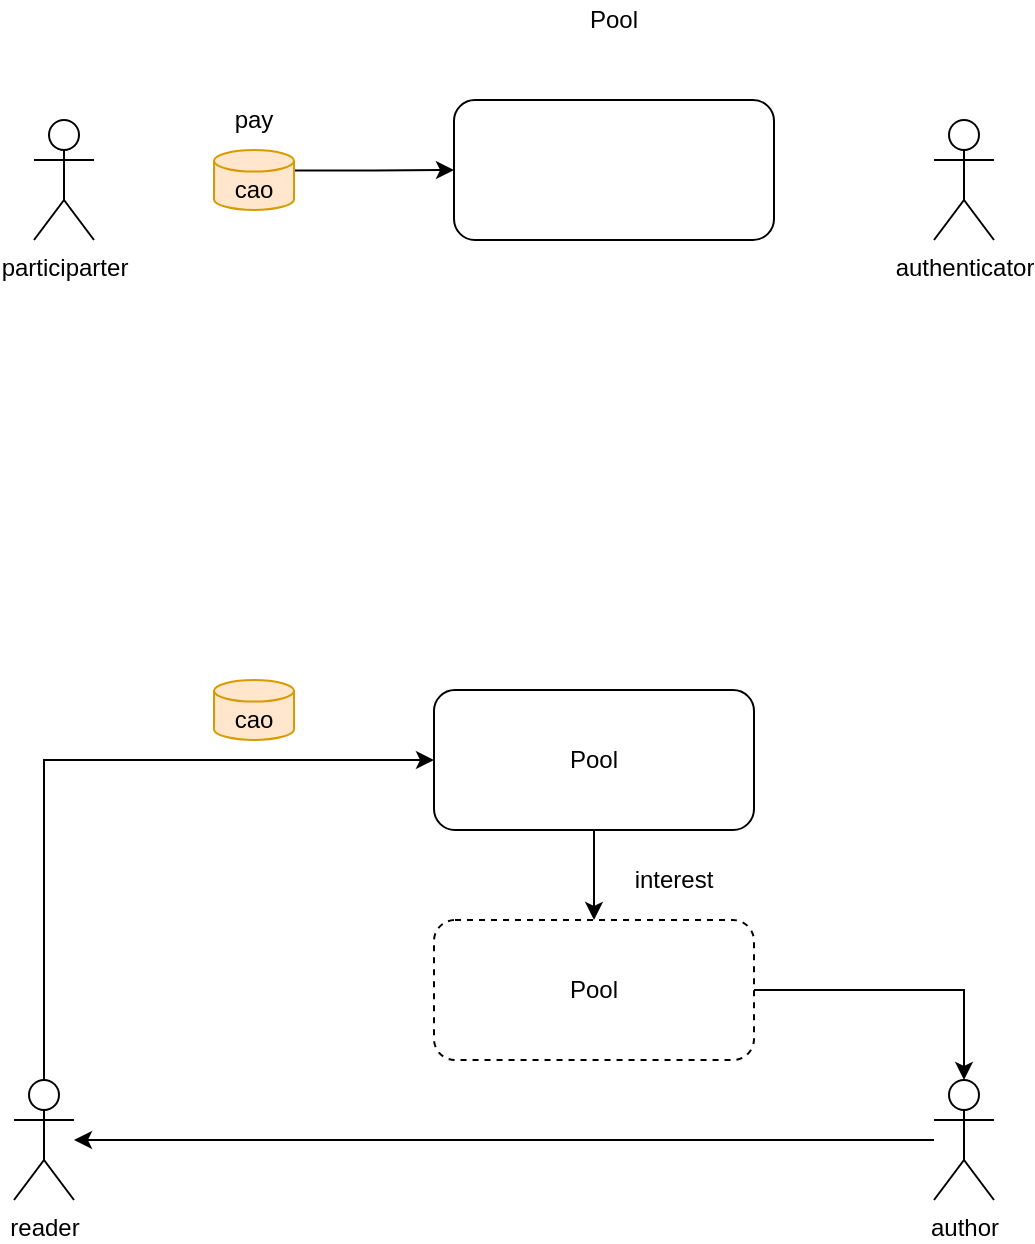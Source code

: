 <mxfile version="14.8.4" type="github" pages="4">
  <diagram id="KaUvi9gJ8rcbDB0Ni-7u" name="thickness">
    <mxGraphModel dx="1550" dy="836" grid="1" gridSize="10" guides="1" tooltips="1" connect="1" arrows="1" fold="1" page="1" pageScale="1" pageWidth="827" pageHeight="1169" math="0" shadow="0">
      <root>
        <mxCell id="0" />
        <mxCell id="1" parent="0" />
        <mxCell id="sdcpT9LteWR0bbx47dF4-1" value="" style="rounded=1;whiteSpace=wrap;html=1;" vertex="1" parent="1">
          <mxGeometry x="400" y="160" width="160" height="70" as="geometry" />
        </mxCell>
        <mxCell id="sdcpT9LteWR0bbx47dF4-2" value="participarter" style="shape=umlActor;verticalLabelPosition=bottom;verticalAlign=top;html=1;outlineConnect=0;" vertex="1" parent="1">
          <mxGeometry x="190" y="170" width="30" height="60" as="geometry" />
        </mxCell>
        <mxCell id="frZTuWJHMiOV5DwWVnjp-6" style="edgeStyle=orthogonalEdgeStyle;rounded=0;orthogonalLoop=1;jettySize=auto;html=1;exitX=1;exitY=0;exitDx=0;exitDy=10.2;exitPerimeter=0;" edge="1" parent="1" source="sdcpT9LteWR0bbx47dF4-8" target="sdcpT9LteWR0bbx47dF4-1">
          <mxGeometry relative="1" as="geometry" />
        </mxCell>
        <mxCell id="sdcpT9LteWR0bbx47dF4-8" value="cao" style="shape=cylinder3;whiteSpace=wrap;html=1;boundedLbl=1;backgroundOutline=1;size=5.4;fillColor=#ffe6cc;strokeColor=#d79b00;" vertex="1" parent="1">
          <mxGeometry x="280" y="185" width="40" height="30" as="geometry" />
        </mxCell>
        <mxCell id="sdcpT9LteWR0bbx47dF4-9" value="Pool" style="text;html=1;strokeColor=none;fillColor=none;align=center;verticalAlign=middle;whiteSpace=wrap;rounded=0;" vertex="1" parent="1">
          <mxGeometry x="400" y="110" width="160" height="20" as="geometry" />
        </mxCell>
        <mxCell id="frZTuWJHMiOV5DwWVnjp-1" value="authenticator" style="shape=umlActor;verticalLabelPosition=bottom;verticalAlign=top;html=1;outlineConnect=0;" vertex="1" parent="1">
          <mxGeometry x="640" y="170" width="30" height="60" as="geometry" />
        </mxCell>
        <mxCell id="frZTuWJHMiOV5DwWVnjp-4" value="pay" style="text;html=1;strokeColor=none;fillColor=none;align=center;verticalAlign=middle;whiteSpace=wrap;rounded=0;" vertex="1" parent="1">
          <mxGeometry x="280" y="160" width="40" height="20" as="geometry" />
        </mxCell>
        <mxCell id="kBSapW30gSMk75aRUMAB-5" style="edgeStyle=orthogonalEdgeStyle;rounded=0;orthogonalLoop=1;jettySize=auto;html=1;exitX=0.5;exitY=0;exitDx=0;exitDy=0;exitPerimeter=0;entryX=0;entryY=0.5;entryDx=0;entryDy=0;" edge="1" parent="1" source="kBSapW30gSMk75aRUMAB-1" target="kBSapW30gSMk75aRUMAB-4">
          <mxGeometry relative="1" as="geometry" />
        </mxCell>
        <mxCell id="kBSapW30gSMk75aRUMAB-1" value="reader" style="shape=umlActor;verticalLabelPosition=bottom;verticalAlign=top;html=1;outlineConnect=0;" vertex="1" parent="1">
          <mxGeometry x="180" y="650" width="30" height="60" as="geometry" />
        </mxCell>
        <mxCell id="kBSapW30gSMk75aRUMAB-9" style="edgeStyle=orthogonalEdgeStyle;rounded=0;orthogonalLoop=1;jettySize=auto;html=1;exitX=0.5;exitY=1;exitDx=0;exitDy=0;entryX=0.5;entryY=0;entryDx=0;entryDy=0;" edge="1" parent="1" source="kBSapW30gSMk75aRUMAB-4" target="kBSapW30gSMk75aRUMAB-8">
          <mxGeometry relative="1" as="geometry" />
        </mxCell>
        <mxCell id="kBSapW30gSMk75aRUMAB-4" value="Pool" style="rounded=1;whiteSpace=wrap;html=1;" vertex="1" parent="1">
          <mxGeometry x="390" y="455" width="160" height="70" as="geometry" />
        </mxCell>
        <mxCell id="kBSapW30gSMk75aRUMAB-6" value="cao" style="shape=cylinder3;whiteSpace=wrap;html=1;boundedLbl=1;backgroundOutline=1;size=5.4;fillColor=#ffe6cc;strokeColor=#d79b00;" vertex="1" parent="1">
          <mxGeometry x="280" y="450" width="40" height="30" as="geometry" />
        </mxCell>
        <mxCell id="kBSapW30gSMk75aRUMAB-13" value="" style="edgeStyle=orthogonalEdgeStyle;rounded=0;orthogonalLoop=1;jettySize=auto;html=1;" edge="1" parent="1" source="kBSapW30gSMk75aRUMAB-7" target="kBSapW30gSMk75aRUMAB-1">
          <mxGeometry relative="1" as="geometry">
            <mxPoint x="655" y="780" as="targetPoint" />
          </mxGeometry>
        </mxCell>
        <mxCell id="kBSapW30gSMk75aRUMAB-7" value="author" style="shape=umlActor;verticalLabelPosition=bottom;verticalAlign=top;html=1;outlineConnect=0;" vertex="1" parent="1">
          <mxGeometry x="640" y="650" width="30" height="60" as="geometry" />
        </mxCell>
        <mxCell id="kBSapW30gSMk75aRUMAB-11" style="edgeStyle=orthogonalEdgeStyle;rounded=0;orthogonalLoop=1;jettySize=auto;html=1;exitX=1;exitY=0.5;exitDx=0;exitDy=0;entryX=0.5;entryY=0;entryDx=0;entryDy=0;entryPerimeter=0;" edge="1" parent="1" source="kBSapW30gSMk75aRUMAB-8" target="kBSapW30gSMk75aRUMAB-7">
          <mxGeometry relative="1" as="geometry" />
        </mxCell>
        <mxCell id="kBSapW30gSMk75aRUMAB-8" value="Pool" style="rounded=1;whiteSpace=wrap;html=1;dashed=1;" vertex="1" parent="1">
          <mxGeometry x="390" y="570" width="160" height="70" as="geometry" />
        </mxCell>
        <mxCell id="kBSapW30gSMk75aRUMAB-10" value="interest" style="text;html=1;strokeColor=none;fillColor=none;align=center;verticalAlign=middle;whiteSpace=wrap;rounded=0;dashed=1;" vertex="1" parent="1">
          <mxGeometry x="490" y="540" width="40" height="20" as="geometry" />
        </mxCell>
      </root>
    </mxGraphModel>
  </diagram>
  <diagram id="_C4og6FC5RRTt6DI0S0T" name="congestion">
    <mxGraphModel dx="1550" dy="836" grid="1" gridSize="10" guides="1" tooltips="1" connect="1" arrows="1" fold="1" page="1" pageScale="1" pageWidth="827" pageHeight="1169" math="0" shadow="0">
      <root>
        <mxCell id="qGdtfTZDUUGYJ7AaQZYS-0" />
        <mxCell id="qGdtfTZDUUGYJ7AaQZYS-1" parent="qGdtfTZDUUGYJ7AaQZYS-0" />
      </root>
    </mxGraphModel>
  </diagram>
  <diagram id="gJRQCtPo4AIw1FqKwqCf" name="safe">
    <mxGraphModel dx="1550" dy="836" grid="1" gridSize="10" guides="1" tooltips="1" connect="1" arrows="1" fold="1" page="1" pageScale="1" pageWidth="827" pageHeight="1169" math="0" shadow="0">
      <root>
        <mxCell id="FJ6twPSHhK5aStqfXze0-0" />
        <mxCell id="FJ6twPSHhK5aStqfXze0-1" parent="FJ6twPSHhK5aStqfXze0-0" />
      </root>
    </mxGraphModel>
  </diagram>
  <diagram id="lruBl2Y6upcwW-A48Ffr" name="curv-finance">
    <mxGraphModel dx="1550" dy="836" grid="1" gridSize="10" guides="1" tooltips="1" connect="1" arrows="1" fold="1" page="1" pageScale="1" pageWidth="827" pageHeight="1169" math="0" shadow="0">
      <root>
        <mxCell id="y61diAh8C250WFkOMsXI-0" />
        <mxCell id="y61diAh8C250WFkOMsXI-1" parent="y61diAh8C250WFkOMsXI-0" />
        <mxCell id="y61diAh8C250WFkOMsXI-2" value="" style="group" vertex="1" connectable="0" parent="y61diAh8C250WFkOMsXI-1">
          <mxGeometry x="280" y="80" width="160" height="80" as="geometry" />
        </mxCell>
        <mxCell id="y61diAh8C250WFkOMsXI-3" value="cao" style="shape=cylinder3;whiteSpace=wrap;html=1;boundedLbl=1;backgroundOutline=1;size=10.2;fillColor=#ffe6cc;strokeColor=#d79b00;" vertex="1" parent="y61diAh8C250WFkOMsXI-2">
          <mxGeometry y="50" width="60" height="30" as="geometry" />
        </mxCell>
        <mxCell id="y61diAh8C250WFkOMsXI-4" value="eth" style="shape=cylinder3;whiteSpace=wrap;html=1;boundedLbl=1;backgroundOutline=1;size=10.2;fillColor=#ffe6cc;strokeColor=#d79b00;" vertex="1" parent="y61diAh8C250WFkOMsXI-2">
          <mxGeometry x="100" y="50" width="60" height="30" as="geometry" />
        </mxCell>
        <mxCell id="y61diAh8C250WFkOMsXI-5" value="缺少curv代币公式" style="text;html=1;strokeColor=none;fillColor=none;align=center;verticalAlign=middle;whiteSpace=wrap;rounded=0;" vertex="1" parent="y61diAh8C250WFkOMsXI-2">
          <mxGeometry width="160" height="20" as="geometry" />
        </mxCell>
      </root>
    </mxGraphModel>
  </diagram>
</mxfile>
